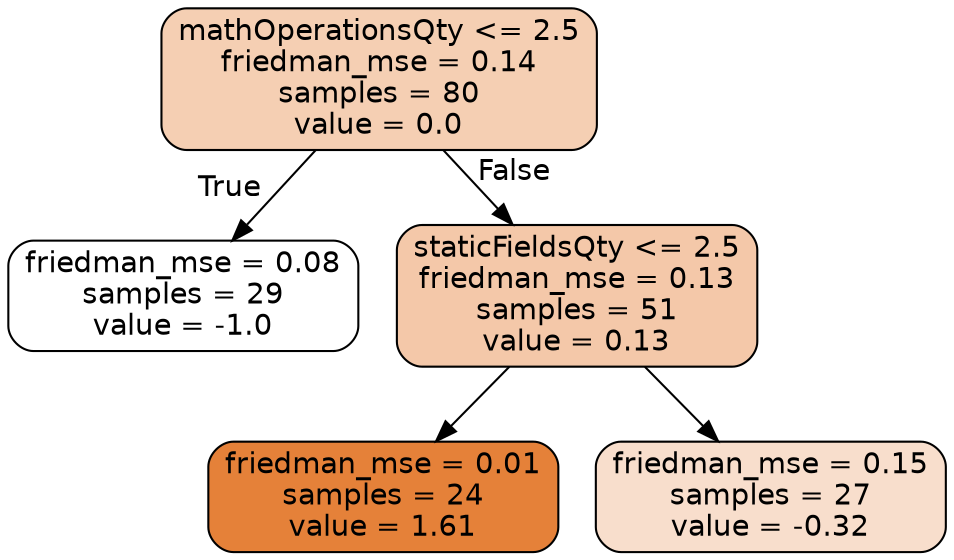 digraph Tree {
node [shape=box, style="filled, rounded", color="black", fontname="helvetica"] ;
edge [fontname="helvetica"] ;
0 [label="mathOperationsQty <= 2.5\nfriedman_mse = 0.14\nsamples = 80\nvalue = 0.0", fillcolor="#f5cfb3"] ;
1 [label="friedman_mse = 0.08\nsamples = 29\nvalue = -1.0", fillcolor="#ffffff"] ;
0 -> 1 [labeldistance=2.5, labelangle=45, headlabel="True"] ;
2 [label="staticFieldsQty <= 2.5\nfriedman_mse = 0.13\nsamples = 51\nvalue = 0.13", fillcolor="#f4c8a9"] ;
0 -> 2 [labeldistance=2.5, labelangle=-45, headlabel="False"] ;
3 [label="friedman_mse = 0.01\nsamples = 24\nvalue = 1.61", fillcolor="#e58139"] ;
2 -> 3 ;
4 [label="friedman_mse = 0.15\nsamples = 27\nvalue = -0.32", fillcolor="#f8decc"] ;
2 -> 4 ;
}